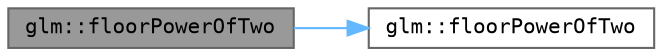 digraph "glm::floorPowerOfTwo"
{
 // LATEX_PDF_SIZE
  bgcolor="transparent";
  edge [fontname=Terminal,fontsize=10,labelfontname=Helvetica,labelfontsize=10];
  node [fontname=Terminal,fontsize=10,shape=box,height=0.2,width=0.4];
  rankdir="LR";
  Node1 [label="glm::floorPowerOfTwo",height=0.2,width=0.4,color="gray40", fillcolor="grey60", style="filled", fontcolor="black",tooltip=" "];
  Node1 -> Node2 [color="steelblue1",style="solid"];
  Node2 [label="glm::floorPowerOfTwo",height=0.2,width=0.4,color="grey40", fillcolor="white", style="filled",URL="$group__gtc__round.html#gafe273a57935d04c9db677bf67f9a71f4",tooltip=" "];
}
